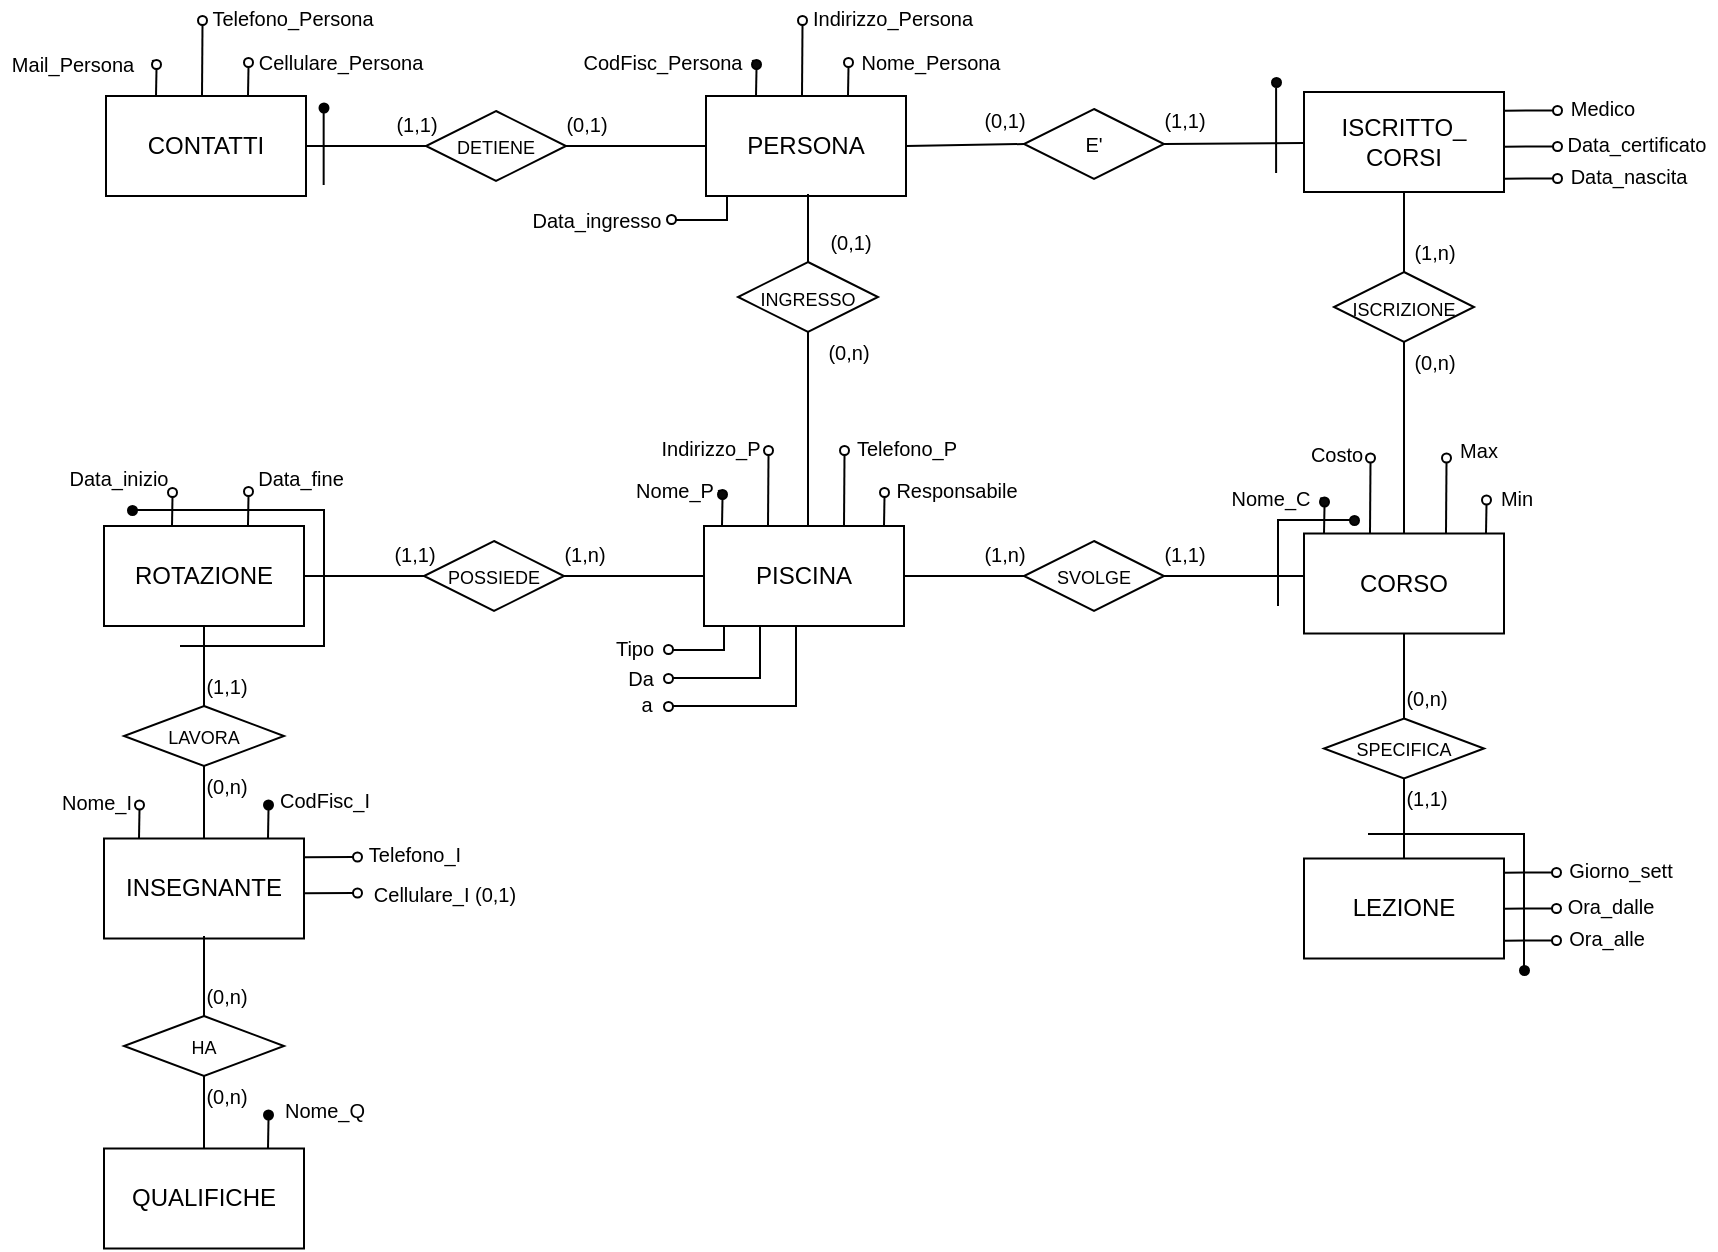 <mxfile version="12.4.9" type="device"><diagram id="zWlOm9MlI9kUFFGALw18" name="Page-1"><mxGraphModel dx="979" dy="390" grid="1" gridSize="2" guides="1" tooltips="1" connect="1" arrows="1" fold="1" page="1" pageScale="1" pageWidth="1169" pageHeight="827" math="0" shadow="0"><root><mxCell id="0"/><mxCell id="1" parent="0"/><mxCell id="mjh45-_hQNEJXWcxoejk-1" value="PISCINA" style="whiteSpace=wrap;html=1;align=center;" parent="1" vertex="1"><mxGeometry x="534" y="370" width="100" height="50" as="geometry"/></mxCell><mxCell id="mjh45-_hQNEJXWcxoejk-26" value="ROTAZIONE" style="whiteSpace=wrap;html=1;align=center;fillColor=#FFFFFF;" parent="1" vertex="1"><mxGeometry x="234" y="370" width="100" height="50" as="geometry"/></mxCell><mxCell id="mjh45-_hQNEJXWcxoejk-27" value="&lt;font style=&quot;font-size: 9px&quot;&gt;LAVORA&lt;/font&gt;" style="shape=rhombus;perimeter=rhombusPerimeter;whiteSpace=wrap;html=1;align=center;fillColor=#FFFFFF;" parent="1" vertex="1"><mxGeometry x="244" y="460" width="80" height="30" as="geometry"/></mxCell><mxCell id="mjh45-_hQNEJXWcxoejk-28" value="" style="endArrow=none;html=1;rounded=0;strokeWidth=1;exitX=0.5;exitY=1;exitDx=0;exitDy=0;entryX=0.5;entryY=0;entryDx=0;entryDy=0;" parent="1" source="mjh45-_hQNEJXWcxoejk-26" target="mjh45-_hQNEJXWcxoejk-27" edge="1"><mxGeometry relative="1" as="geometry"><mxPoint x="234" y="520" as="sourcePoint"/><mxPoint x="274" y="520" as="targetPoint"/></mxGeometry></mxCell><mxCell id="mjh45-_hQNEJXWcxoejk-29" value="INSEGNANTE" style="whiteSpace=wrap;html=1;align=center;fillColor=#FFFFFF;" parent="1" vertex="1"><mxGeometry x="234" y="526.25" width="100" height="50" as="geometry"/></mxCell><mxCell id="mjh45-_hQNEJXWcxoejk-30" value="" style="endArrow=none;html=1;rounded=0;strokeWidth=1;entryX=0.5;entryY=1;entryDx=0;entryDy=0;" parent="1" source="mjh45-_hQNEJXWcxoejk-29" target="mjh45-_hQNEJXWcxoejk-27" edge="1"><mxGeometry relative="1" as="geometry"><mxPoint x="234" y="590" as="sourcePoint"/><mxPoint x="394" y="590" as="targetPoint"/></mxGeometry></mxCell><mxCell id="mjh45-_hQNEJXWcxoejk-31" value="(1,1)" style="text;html=1;align=center;verticalAlign=middle;resizable=0;points=[];autosize=1;fontSize=10;" parent="1" vertex="1"><mxGeometry x="279" y="441" width="32" height="18" as="geometry"/></mxCell><mxCell id="mjh45-_hQNEJXWcxoejk-32" value="(0,n)" style="text;html=1;align=center;verticalAlign=middle;resizable=0;points=[];autosize=1;fontSize=10;" parent="1" vertex="1"><mxGeometry x="279" y="491" width="32" height="18" as="geometry"/></mxCell><mxCell id="mjh45-_hQNEJXWcxoejk-33" value="&lt;font style=&quot;font-size: 9px&quot;&gt;POSSIEDE&lt;/font&gt;" style="shape=rhombus;perimeter=rhombusPerimeter;whiteSpace=wrap;html=1;align=center;fillColor=#FFFFFF;" parent="1" vertex="1"><mxGeometry x="394" y="377.5" width="70" height="35" as="geometry"/></mxCell><mxCell id="mjh45-_hQNEJXWcxoejk-37" value="" style="endArrow=none;html=1;rounded=0;strokeWidth=1;entryX=0;entryY=0.5;entryDx=0;entryDy=0;exitX=1;exitY=0.5;exitDx=0;exitDy=0;" parent="1" source="mjh45-_hQNEJXWcxoejk-26" target="mjh45-_hQNEJXWcxoejk-33" edge="1"><mxGeometry relative="1" as="geometry"><mxPoint x="234" y="590" as="sourcePoint"/><mxPoint x="394" y="590" as="targetPoint"/></mxGeometry></mxCell><mxCell id="mjh45-_hQNEJXWcxoejk-38" value="" style="endArrow=none;html=1;rounded=0;strokeWidth=1;entryX=1;entryY=0.5;entryDx=0;entryDy=0;exitX=0;exitY=0.5;exitDx=0;exitDy=0;" parent="1" source="mjh45-_hQNEJXWcxoejk-1" target="mjh45-_hQNEJXWcxoejk-33" edge="1"><mxGeometry relative="1" as="geometry"><mxPoint x="234" y="590" as="sourcePoint"/><mxPoint x="394" y="590" as="targetPoint"/></mxGeometry></mxCell><mxCell id="mjh45-_hQNEJXWcxoejk-39" value="(1,1)" style="text;html=1;align=center;verticalAlign=middle;resizable=0;points=[];autosize=1;fontSize=10;" parent="1" vertex="1"><mxGeometry x="373" y="374.75" width="32" height="18" as="geometry"/></mxCell><mxCell id="mjh45-_hQNEJXWcxoejk-40" value="(1,n)" style="text;html=1;align=center;verticalAlign=middle;resizable=0;points=[];autosize=1;fontSize=10;" parent="1" vertex="1"><mxGeometry x="458" y="374.75" width="32" height="18" as="geometry"/></mxCell><mxCell id="mjh45-_hQNEJXWcxoejk-41" value="CORSO" style="whiteSpace=wrap;html=1;align=center;fillColor=#FFFFFF;" parent="1" vertex="1"><mxGeometry x="834" y="373.75" width="100" height="50" as="geometry"/></mxCell><mxCell id="mjh45-_hQNEJXWcxoejk-42" value="(0,n)" style="text;html=1;align=center;verticalAlign=middle;resizable=0;points=[];autosize=1;fontSize=10;" parent="1" vertex="1"><mxGeometry x="879" y="447.25" width="32" height="18" as="geometry"/></mxCell><mxCell id="mjh45-_hQNEJXWcxoejk-43" value="&lt;font style=&quot;font-size: 9px&quot;&gt;SPECIFICA&lt;/font&gt;" style="shape=rhombus;perimeter=rhombusPerimeter;whiteSpace=wrap;html=1;align=center;fillColor=#FFFFFF;" parent="1" vertex="1"><mxGeometry x="844" y="466.25" width="80" height="30" as="geometry"/></mxCell><mxCell id="mjh45-_hQNEJXWcxoejk-44" value="(1,1)" style="text;html=1;align=center;verticalAlign=middle;resizable=0;points=[];autosize=1;fontSize=10;" parent="1" vertex="1"><mxGeometry x="879" y="497.25" width="32" height="18" as="geometry"/></mxCell><mxCell id="mjh45-_hQNEJXWcxoejk-45" value="" style="endArrow=none;html=1;rounded=0;strokeWidth=1;entryX=0.5;entryY=1;entryDx=0;entryDy=0;" parent="1" source="mjh45-_hQNEJXWcxoejk-46" target="mjh45-_hQNEJXWcxoejk-43" edge="1"><mxGeometry relative="1" as="geometry"><mxPoint x="834" y="596.25" as="sourcePoint"/><mxPoint x="994" y="596.25" as="targetPoint"/></mxGeometry></mxCell><mxCell id="mjh45-_hQNEJXWcxoejk-46" value="LEZIONE" style="whiteSpace=wrap;html=1;align=center;fillColor=#FFFFFF;" parent="1" vertex="1"><mxGeometry x="834" y="536.25" width="100" height="50" as="geometry"/></mxCell><mxCell id="mjh45-_hQNEJXWcxoejk-47" value="" style="endArrow=none;html=1;rounded=0;strokeWidth=1;entryX=0.5;entryY=1;entryDx=0;entryDy=0;exitX=0.5;exitY=0;exitDx=0;exitDy=0;" parent="1" source="mjh45-_hQNEJXWcxoejk-43" target="mjh45-_hQNEJXWcxoejk-41" edge="1"><mxGeometry relative="1" as="geometry"><mxPoint x="144" y="596.25" as="sourcePoint"/><mxPoint x="304" y="596.25" as="targetPoint"/></mxGeometry></mxCell><mxCell id="mjh45-_hQNEJXWcxoejk-48" value="" style="endArrow=none;html=1;rounded=0;strokeWidth=1;entryX=0;entryY=0.5;entryDx=0;entryDy=0;exitX=1;exitY=0.5;exitDx=0;exitDy=0;" parent="1" target="mjh45-_hQNEJXWcxoejk-50" edge="1"><mxGeometry relative="1" as="geometry"><mxPoint x="634" y="395" as="sourcePoint"/><mxPoint x="694" y="590" as="targetPoint"/></mxGeometry></mxCell><mxCell id="mjh45-_hQNEJXWcxoejk-49" value="(1,n)" style="text;html=1;align=center;verticalAlign=middle;resizable=0;points=[];autosize=1;fontSize=10;" parent="1" vertex="1"><mxGeometry x="668" y="374.75" width="32" height="18" as="geometry"/></mxCell><mxCell id="mjh45-_hQNEJXWcxoejk-50" value="&lt;font style=&quot;font-size: 9px&quot;&gt;SVOLGE&lt;/font&gt;" style="shape=rhombus;perimeter=rhombusPerimeter;whiteSpace=wrap;html=1;align=center;fillColor=#FFFFFF;" parent="1" vertex="1"><mxGeometry x="694" y="377.5" width="70" height="35" as="geometry"/></mxCell><mxCell id="mjh45-_hQNEJXWcxoejk-51" value="" style="endArrow=none;html=1;rounded=0;strokeWidth=1;entryX=1;entryY=0.5;entryDx=0;entryDy=0;exitX=0;exitY=0.5;exitDx=0;exitDy=0;" parent="1" target="mjh45-_hQNEJXWcxoejk-50" edge="1"><mxGeometry relative="1" as="geometry"><mxPoint x="834" y="395" as="sourcePoint"/><mxPoint x="694" y="590" as="targetPoint"/></mxGeometry></mxCell><mxCell id="mjh45-_hQNEJXWcxoejk-52" value="(1,1)" style="text;html=1;align=center;verticalAlign=middle;resizable=0;points=[];autosize=1;fontSize=10;" parent="1" vertex="1"><mxGeometry x="758" y="374.75" width="32" height="18" as="geometry"/></mxCell><mxCell id="mjh45-_hQNEJXWcxoejk-57" value="ISCRITTO_&lt;br&gt;CORSI" style="whiteSpace=wrap;html=1;align=center;fillColor=#FFFFFF;" parent="1" vertex="1"><mxGeometry x="834" y="153" width="100" height="50" as="geometry"/></mxCell><mxCell id="mjh45-_hQNEJXWcxoejk-58" value="PERSONA" style="whiteSpace=wrap;html=1;align=center;fillColor=#FFFFFF;" parent="1" vertex="1"><mxGeometry x="535" y="155" width="100" height="50" as="geometry"/></mxCell><mxCell id="mjh45-_hQNEJXWcxoejk-59" value="&lt;font style=&quot;font-size: 9px&quot;&gt;INGRESSO&lt;/font&gt;" style="shape=rhombus;perimeter=rhombusPerimeter;whiteSpace=wrap;html=1;align=center;fillColor=#FFFFFF;" parent="1" vertex="1"><mxGeometry x="551" y="238" width="70" height="35" as="geometry"/></mxCell><mxCell id="mjh45-_hQNEJXWcxoejk-60" value="&lt;font style=&quot;font-size: 9px&quot;&gt;ISCRIZIONE&lt;/font&gt;" style="shape=rhombus;perimeter=rhombusPerimeter;whiteSpace=wrap;html=1;align=center;fillColor=#FFFFFF;" parent="1" vertex="1"><mxGeometry x="849" y="243" width="70" height="35" as="geometry"/></mxCell><mxCell id="mjh45-_hQNEJXWcxoejk-61" value="" style="endArrow=none;html=1;rounded=0;strokeWidth=1;entryX=0.5;entryY=1;entryDx=0;entryDy=0;" parent="1" target="mjh45-_hQNEJXWcxoejk-59" edge="1"><mxGeometry relative="1" as="geometry"><mxPoint x="586" y="370" as="sourcePoint"/><mxPoint x="390" y="610" as="targetPoint"/><Array as="points"/></mxGeometry></mxCell><mxCell id="mjh45-_hQNEJXWcxoejk-62" value="" style="endArrow=none;html=1;rounded=0;strokeWidth=1;entryX=0.5;entryY=1;entryDx=0;entryDy=0;exitX=0.5;exitY=0;exitDx=0;exitDy=0;" parent="1" source="mjh45-_hQNEJXWcxoejk-41" target="mjh45-_hQNEJXWcxoejk-60" edge="1"><mxGeometry relative="1" as="geometry"><mxPoint x="230" y="610" as="sourcePoint"/><mxPoint x="390" y="610" as="targetPoint"/><Array as="points"><mxPoint x="884" y="310"/></Array></mxGeometry></mxCell><mxCell id="mjh45-_hQNEJXWcxoejk-63" value="" style="endArrow=none;html=1;rounded=0;strokeWidth=1;exitX=0.5;exitY=0;exitDx=0;exitDy=0;" parent="1" source="mjh45-_hQNEJXWcxoejk-59" edge="1"><mxGeometry relative="1" as="geometry"><mxPoint x="172" y="608" as="sourcePoint"/><mxPoint x="586" y="204" as="targetPoint"/></mxGeometry></mxCell><mxCell id="mjh45-_hQNEJXWcxoejk-64" value="" style="endArrow=none;html=1;rounded=0;strokeWidth=1;entryX=0.5;entryY=0;entryDx=0;entryDy=0;exitX=0.5;exitY=1;exitDx=0;exitDy=0;" parent="1" source="mjh45-_hQNEJXWcxoejk-57" target="mjh45-_hQNEJXWcxoejk-60" edge="1"><mxGeometry relative="1" as="geometry"><mxPoint x="300" y="613" as="sourcePoint"/><mxPoint x="460" y="613" as="targetPoint"/></mxGeometry></mxCell><mxCell id="mjh45-_hQNEJXWcxoejk-68" value="(0,n)" style="text;html=1;align=center;verticalAlign=middle;resizable=0;points=[];autosize=1;fontSize=10;" parent="1" vertex="1"><mxGeometry x="590" y="274" width="32" height="18" as="geometry"/></mxCell><mxCell id="mjh45-_hQNEJXWcxoejk-69" value="(0,n)" style="text;html=1;align=center;verticalAlign=middle;resizable=0;points=[];autosize=1;fontSize=10;" parent="1" vertex="1"><mxGeometry x="883" y="279" width="32" height="18" as="geometry"/></mxCell><mxCell id="mjh45-_hQNEJXWcxoejk-70" value="(0,1)" style="text;html=1;align=center;verticalAlign=middle;resizable=0;points=[];autosize=1;fontSize=10;" parent="1" vertex="1"><mxGeometry x="591" y="219" width="32" height="18" as="geometry"/></mxCell><mxCell id="mjh45-_hQNEJXWcxoejk-71" value="(1,n)" style="text;html=1;align=center;verticalAlign=middle;resizable=0;points=[];autosize=1;fontSize=10;" parent="1" vertex="1"><mxGeometry x="883" y="224" width="32" height="18" as="geometry"/></mxCell><mxCell id="mjh45-_hQNEJXWcxoejk-72" value="" style="endArrow=none;html=1;strokeWidth=1;exitX=0.06;exitY=0;exitDx=0;exitDy=0;exitPerimeter=0;" parent="1" source="mjh45-_hQNEJXWcxoejk-73" edge="1"><mxGeometry width="50" height="50" relative="1" as="geometry"><mxPoint x="543.55" y="370" as="sourcePoint"/><mxPoint x="543.55" y="356" as="targetPoint"/></mxGeometry></mxCell><mxCell id="mjh45-_hQNEJXWcxoejk-73" value="" style="ellipse;whiteSpace=wrap;html=1;aspect=fixed;fillColor=#0A0A0A;" parent="1" vertex="1"><mxGeometry x="541" y="352" width="4.5" height="4.5" as="geometry"/></mxCell><mxCell id="mjh45-_hQNEJXWcxoejk-78" value="" style="endArrow=none;html=1;strokeWidth=1;" parent="1" target="mjh45-_hQNEJXWcxoejk-73" edge="1"><mxGeometry width="50" height="50" relative="1" as="geometry"><mxPoint x="543" y="370" as="sourcePoint"/><mxPoint x="543.55" y="356" as="targetPoint"/></mxGeometry></mxCell><mxCell id="mjh45-_hQNEJXWcxoejk-83" value="" style="endArrow=none;html=1;strokeWidth=1;entryX=0.5;entryY=1;entryDx=0;entryDy=0;" parent="1" target="mjh45-_hQNEJXWcxoejk-84" edge="1"><mxGeometry width="50" height="50" relative="1" as="geometry"><mxPoint x="566" y="370" as="sourcePoint"/><mxPoint x="576" y="338" as="targetPoint"/></mxGeometry></mxCell><mxCell id="mjh45-_hQNEJXWcxoejk-84" value="" style="ellipse;whiteSpace=wrap;html=1;aspect=fixed;fillColor=#FFFFFF;" parent="1" vertex="1"><mxGeometry x="564" y="330" width="4.5" height="4.5" as="geometry"/></mxCell><mxCell id="mjh45-_hQNEJXWcxoejk-85" value="&lt;font style=&quot;font-size: 10px;&quot;&gt;Nome_P&lt;/font&gt;" style="text;html=1;align=center;verticalAlign=middle;resizable=0;points=[];autosize=1;fontSize=10;" parent="1" vertex="1"><mxGeometry x="494" y="343" width="50" height="18" as="geometry"/></mxCell><mxCell id="mjh45-_hQNEJXWcxoejk-86" value="&lt;font style=&quot;font-size: 10px;&quot;&gt;Indirizzo_P&lt;/font&gt;" style="text;html=1;align=center;verticalAlign=middle;resizable=0;points=[];autosize=1;fontSize=10;" parent="1" vertex="1"><mxGeometry x="507" y="322.25" width="60" height="18" as="geometry"/></mxCell><mxCell id="mjh45-_hQNEJXWcxoejk-89" value="" style="ellipse;whiteSpace=wrap;html=1;aspect=fixed;fillColor=#FFFFFF;" parent="1" vertex="1"><mxGeometry x="602" y="330" width="4.5" height="4.5" as="geometry"/></mxCell><mxCell id="mjh45-_hQNEJXWcxoejk-90" value="" style="endArrow=none;html=1;strokeWidth=1;" parent="1" target="mjh45-_hQNEJXWcxoejk-89" edge="1"><mxGeometry width="50" height="50" relative="1" as="geometry"><mxPoint x="604" y="370" as="sourcePoint"/><mxPoint x="604.55" y="334" as="targetPoint"/></mxGeometry></mxCell><mxCell id="mjh45-_hQNEJXWcxoejk-91" value="" style="ellipse;whiteSpace=wrap;html=1;aspect=fixed;fillColor=#FFFFFF;" parent="1" vertex="1"><mxGeometry x="622" y="351" width="4.5" height="4.5" as="geometry"/></mxCell><mxCell id="mjh45-_hQNEJXWcxoejk-92" value="" style="endArrow=none;html=1;strokeWidth=1;" parent="1" target="mjh45-_hQNEJXWcxoejk-91" edge="1"><mxGeometry width="50" height="50" relative="1" as="geometry"><mxPoint x="624" y="370" as="sourcePoint"/><mxPoint x="624.55" y="355" as="targetPoint"/></mxGeometry></mxCell><mxCell id="mjh45-_hQNEJXWcxoejk-94" value="&lt;font style=&quot;font-size: 10px;&quot;&gt;Telefono_P&lt;/font&gt;" style="text;html=1;align=center;verticalAlign=middle;resizable=0;points=[];autosize=1;fontSize=10;" parent="1" vertex="1"><mxGeometry x="604" y="322.25" width="62" height="18" as="geometry"/></mxCell><mxCell id="mjh45-_hQNEJXWcxoejk-95" value="&lt;font style=&quot;font-size: 10px;&quot;&gt;Responsabile&lt;/font&gt;" style="text;html=1;align=center;verticalAlign=middle;resizable=0;points=[];autosize=1;fontSize=10;" parent="1" vertex="1"><mxGeometry x="624" y="343" width="72" height="18" as="geometry"/></mxCell><mxCell id="ldXoL7fJtXFzRY7dU9ZK-1" value="" style="endArrow=none;html=1;strokeWidth=1;exitX=0.06;exitY=0;exitDx=0;exitDy=0;exitPerimeter=0;" parent="1" source="ldXoL7fJtXFzRY7dU9ZK-2" edge="1"><mxGeometry width="50" height="50" relative="1" as="geometry"><mxPoint x="844.55" y="373.75" as="sourcePoint"/><mxPoint x="844.55" y="359.75" as="targetPoint"/></mxGeometry></mxCell><mxCell id="ldXoL7fJtXFzRY7dU9ZK-2" value="" style="ellipse;whiteSpace=wrap;html=1;aspect=fixed;fillColor=#0A0A0A;" parent="1" vertex="1"><mxGeometry x="842" y="355.75" width="4.5" height="4.5" as="geometry"/></mxCell><mxCell id="ldXoL7fJtXFzRY7dU9ZK-3" value="" style="endArrow=none;html=1;strokeWidth=1;" parent="1" target="ldXoL7fJtXFzRY7dU9ZK-2" edge="1"><mxGeometry width="50" height="50" relative="1" as="geometry"><mxPoint x="844" y="373.75" as="sourcePoint"/><mxPoint x="844.55" y="359.75" as="targetPoint"/></mxGeometry></mxCell><mxCell id="ldXoL7fJtXFzRY7dU9ZK-4" value="" style="endArrow=none;html=1;strokeWidth=1;entryX=0.5;entryY=1;entryDx=0;entryDy=0;" parent="1" target="ldXoL7fJtXFzRY7dU9ZK-5" edge="1"><mxGeometry width="50" height="50" relative="1" as="geometry"><mxPoint x="867" y="373.75" as="sourcePoint"/><mxPoint x="867.55" y="337.75" as="targetPoint"/></mxGeometry></mxCell><mxCell id="ldXoL7fJtXFzRY7dU9ZK-5" value="" style="ellipse;whiteSpace=wrap;html=1;aspect=fixed;fillColor=#FFFFFF;" parent="1" vertex="1"><mxGeometry x="865" y="333.75" width="4.5" height="4.5" as="geometry"/></mxCell><mxCell id="ldXoL7fJtXFzRY7dU9ZK-6" value="&lt;font style=&quot;font-size: 10px;&quot;&gt;Nome_C&lt;/font&gt;" style="text;html=1;align=center;verticalAlign=middle;resizable=0;points=[];autosize=1;fontSize=10;" parent="1" vertex="1"><mxGeometry x="792" y="346.75" width="50" height="18" as="geometry"/></mxCell><mxCell id="ldXoL7fJtXFzRY7dU9ZK-7" value="&lt;font style=&quot;font-size: 10px;&quot;&gt;Costo&lt;br style=&quot;font-size: 10px;&quot;&gt;&lt;/font&gt;" style="text;html=1;align=center;verticalAlign=middle;resizable=0;points=[];autosize=1;fontSize=10;" parent="1" vertex="1"><mxGeometry x="831" y="324.75" width="38" height="18" as="geometry"/></mxCell><mxCell id="ldXoL7fJtXFzRY7dU9ZK-8" value="" style="ellipse;whiteSpace=wrap;html=1;aspect=fixed;fillColor=#FFFFFF;" parent="1" vertex="1"><mxGeometry x="903" y="333.75" width="4.5" height="4.5" as="geometry"/></mxCell><mxCell id="ldXoL7fJtXFzRY7dU9ZK-9" value="" style="endArrow=none;html=1;strokeWidth=1;" parent="1" target="ldXoL7fJtXFzRY7dU9ZK-8" edge="1"><mxGeometry width="50" height="50" relative="1" as="geometry"><mxPoint x="905" y="373.75" as="sourcePoint"/><mxPoint x="905.55" y="337.75" as="targetPoint"/></mxGeometry></mxCell><mxCell id="ldXoL7fJtXFzRY7dU9ZK-10" value="" style="ellipse;whiteSpace=wrap;html=1;aspect=fixed;fillColor=#FFFFFF;" parent="1" vertex="1"><mxGeometry x="923" y="354.75" width="4.5" height="4.5" as="geometry"/></mxCell><mxCell id="ldXoL7fJtXFzRY7dU9ZK-11" value="" style="endArrow=none;html=1;strokeWidth=1;" parent="1" target="ldXoL7fJtXFzRY7dU9ZK-10" edge="1"><mxGeometry width="50" height="50" relative="1" as="geometry"><mxPoint x="925" y="373.75" as="sourcePoint"/><mxPoint x="925.55" y="358.75" as="targetPoint"/></mxGeometry></mxCell><mxCell id="ldXoL7fJtXFzRY7dU9ZK-12" value="&lt;font style=&quot;font-size: 10px;&quot;&gt;Max&lt;/font&gt;" style="text;html=1;align=center;verticalAlign=middle;resizable=0;points=[];autosize=1;fontSize=10;" parent="1" vertex="1"><mxGeometry x="905.5" y="323.25" width="30" height="18" as="geometry"/></mxCell><mxCell id="ldXoL7fJtXFzRY7dU9ZK-13" value="&lt;font style=&quot;font-size: 10px;&quot;&gt;Min&lt;/font&gt;" style="text;html=1;align=center;verticalAlign=middle;resizable=0;points=[];autosize=1;fontSize=10;" parent="1" vertex="1"><mxGeometry x="925.5" y="346.75" width="28" height="18" as="geometry"/></mxCell><mxCell id="ldXoL7fJtXFzRY7dU9ZK-14" value="" style="endArrow=none;html=1;rounded=0;" parent="1" edge="1"><mxGeometry width="50" height="50" relative="1" as="geometry"><mxPoint x="857" y="367" as="sourcePoint"/><mxPoint x="821" y="410" as="targetPoint"/><Array as="points"><mxPoint x="821" y="367"/></Array></mxGeometry></mxCell><mxCell id="ldXoL7fJtXFzRY7dU9ZK-15" value="" style="ellipse;whiteSpace=wrap;html=1;aspect=fixed;fillColor=#0A0A0A;" parent="1" vertex="1"><mxGeometry x="857" y="365" width="4.5" height="4.5" as="geometry"/></mxCell><mxCell id="ldXoL7fJtXFzRY7dU9ZK-16" value="" style="ellipse;whiteSpace=wrap;html=1;aspect=fixed;fillColor=#FFFFFF;" parent="1" vertex="1"><mxGeometry x="958" y="541" width="4.5" height="4.5" as="geometry"/></mxCell><mxCell id="ldXoL7fJtXFzRY7dU9ZK-17" value="" style="endArrow=none;html=1;strokeWidth=1;exitX=0.995;exitY=0.142;exitDx=0;exitDy=0;exitPerimeter=0;entryX=0;entryY=0.5;entryDx=0;entryDy=0;" parent="1" source="mjh45-_hQNEJXWcxoejk-46" target="ldXoL7fJtXFzRY7dU9ZK-16" edge="1"><mxGeometry width="50" height="50" relative="1" as="geometry"><mxPoint x="964" y="573" as="sourcePoint"/><mxPoint x="958" y="543" as="targetPoint"/></mxGeometry></mxCell><mxCell id="ldXoL7fJtXFzRY7dU9ZK-20" value="Giorno_sett" style="text;html=1;align=center;verticalAlign=middle;resizable=0;points=[];autosize=1;fontSize=10;" parent="1" vertex="1"><mxGeometry x="960" y="533.25" width="64" height="18" as="geometry"/></mxCell><mxCell id="ldXoL7fJtXFzRY7dU9ZK-21" value="" style="ellipse;whiteSpace=wrap;html=1;aspect=fixed;fillColor=#FFFFFF;" parent="1" vertex="1"><mxGeometry x="958" y="559" width="4.5" height="4.5" as="geometry"/></mxCell><mxCell id="ldXoL7fJtXFzRY7dU9ZK-22" value="" style="endArrow=none;html=1;strokeWidth=1;exitX=0.995;exitY=0.142;exitDx=0;exitDy=0;exitPerimeter=0;entryX=0;entryY=0.5;entryDx=0;entryDy=0;" parent="1" target="ldXoL7fJtXFzRY7dU9ZK-21" edge="1"><mxGeometry width="50" height="50" relative="1" as="geometry"><mxPoint x="933.5" y="561.35" as="sourcePoint"/><mxPoint x="958" y="561" as="targetPoint"/></mxGeometry></mxCell><mxCell id="ldXoL7fJtXFzRY7dU9ZK-23" value="Ora_dalle" style="text;html=1;align=center;verticalAlign=middle;resizable=0;points=[];autosize=1;fontSize=10;" parent="1" vertex="1"><mxGeometry x="960" y="551.25" width="54" height="18" as="geometry"/></mxCell><mxCell id="ldXoL7fJtXFzRY7dU9ZK-24" value="" style="ellipse;whiteSpace=wrap;html=1;aspect=fixed;fillColor=#FFFFFF;" parent="1" vertex="1"><mxGeometry x="958" y="575" width="4.5" height="4.5" as="geometry"/></mxCell><mxCell id="ldXoL7fJtXFzRY7dU9ZK-25" value="" style="endArrow=none;html=1;strokeWidth=1;exitX=0.995;exitY=0.142;exitDx=0;exitDy=0;exitPerimeter=0;entryX=0;entryY=0.5;entryDx=0;entryDy=0;" parent="1" target="ldXoL7fJtXFzRY7dU9ZK-24" edge="1"><mxGeometry width="50" height="50" relative="1" as="geometry"><mxPoint x="933.5" y="577.35" as="sourcePoint"/><mxPoint x="958" y="577" as="targetPoint"/></mxGeometry></mxCell><mxCell id="ldXoL7fJtXFzRY7dU9ZK-26" value="Ora_alle" style="text;html=1;align=center;verticalAlign=middle;resizable=0;points=[];autosize=1;fontSize=10;" parent="1" vertex="1"><mxGeometry x="960" y="567.25" width="50" height="18" as="geometry"/></mxCell><mxCell id="ldXoL7fJtXFzRY7dU9ZK-27" value="" style="endArrow=none;html=1;fontSize=9;rounded=0;" parent="1" edge="1"><mxGeometry width="50" height="50" relative="1" as="geometry"><mxPoint x="866" y="524" as="sourcePoint"/><mxPoint x="944" y="590" as="targetPoint"/><Array as="points"><mxPoint x="944" y="524"/></Array></mxGeometry></mxCell><mxCell id="ldXoL7fJtXFzRY7dU9ZK-29" value="" style="ellipse;whiteSpace=wrap;html=1;aspect=fixed;fillColor=#000000;" parent="1" vertex="1"><mxGeometry x="942" y="590" width="4.5" height="4.5" as="geometry"/></mxCell><mxCell id="ldXoL7fJtXFzRY7dU9ZK-30" value="" style="ellipse;whiteSpace=wrap;html=1;aspect=fixed;fillColor=#FFFFFF;" parent="1" vertex="1"><mxGeometry x="304" y="350.5" width="4.5" height="4.5" as="geometry"/></mxCell><mxCell id="ldXoL7fJtXFzRY7dU9ZK-31" value="" style="endArrow=none;html=1;strokeWidth=1;" parent="1" target="ldXoL7fJtXFzRY7dU9ZK-30" edge="1"><mxGeometry width="50" height="50" relative="1" as="geometry"><mxPoint x="306" y="369.5" as="sourcePoint"/><mxPoint x="306.55" y="354.5" as="targetPoint"/></mxGeometry></mxCell><mxCell id="ldXoL7fJtXFzRY7dU9ZK-32" value="&lt;font style=&quot;font-size: 10px;&quot;&gt;Data_fine&lt;/font&gt;" style="text;html=1;align=center;verticalAlign=middle;resizable=0;points=[];autosize=1;fontSize=10;" parent="1" vertex="1"><mxGeometry x="304.5" y="337" width="54" height="18" as="geometry"/></mxCell><mxCell id="ldXoL7fJtXFzRY7dU9ZK-33" value="" style="ellipse;whiteSpace=wrap;html=1;aspect=fixed;fillColor=#FFFFFF;" parent="1" vertex="1"><mxGeometry x="266" y="351" width="4.5" height="4.5" as="geometry"/></mxCell><mxCell id="ldXoL7fJtXFzRY7dU9ZK-34" value="" style="endArrow=none;html=1;strokeWidth=1;" parent="1" target="ldXoL7fJtXFzRY7dU9ZK-33" edge="1"><mxGeometry width="50" height="50" relative="1" as="geometry"><mxPoint x="268" y="370" as="sourcePoint"/><mxPoint x="268.55" y="355" as="targetPoint"/></mxGeometry></mxCell><mxCell id="ldXoL7fJtXFzRY7dU9ZK-35" value="&lt;font style=&quot;font-size: 10px;&quot;&gt;Data_inizio&lt;/font&gt;" style="text;html=1;align=center;verticalAlign=middle;resizable=0;points=[];autosize=1;fontSize=10;" parent="1" vertex="1"><mxGeometry x="210.5" y="336.75" width="60" height="18" as="geometry"/></mxCell><mxCell id="ldXoL7fJtXFzRY7dU9ZK-38" value="" style="endArrow=none;html=1;fontSize=9;rounded=0;" parent="1" edge="1"><mxGeometry width="50" height="50" relative="1" as="geometry"><mxPoint x="250" y="362" as="sourcePoint"/><mxPoint x="272" y="430" as="targetPoint"/><Array as="points"><mxPoint x="344" y="362"/><mxPoint x="344" y="430"/></Array></mxGeometry></mxCell><mxCell id="ldXoL7fJtXFzRY7dU9ZK-39" value="" style="ellipse;whiteSpace=wrap;html=1;aspect=fixed;fillColor=#000000;" parent="1" vertex="1"><mxGeometry x="246" y="360" width="4.5" height="4.5" as="geometry"/></mxCell><mxCell id="ldXoL7fJtXFzRY7dU9ZK-40" value="" style="endArrow=none;html=1;strokeWidth=1;" parent="1" target="ldXoL7fJtXFzRY7dU9ZK-42" edge="1"><mxGeometry width="50" height="50" relative="1" as="geometry"><mxPoint x="316" y="526.25" as="sourcePoint"/><mxPoint x="316.55" y="511.25" as="targetPoint"/></mxGeometry></mxCell><mxCell id="ldXoL7fJtXFzRY7dU9ZK-41" value="" style="endArrow=none;html=1;strokeWidth=1;" parent="1" target="ldXoL7fJtXFzRY7dU9ZK-44" edge="1"><mxGeometry width="50" height="50" relative="1" as="geometry"><mxPoint x="251.5" y="526.25" as="sourcePoint"/><mxPoint x="252.05" y="511.25" as="targetPoint"/></mxGeometry></mxCell><mxCell id="ldXoL7fJtXFzRY7dU9ZK-42" value="" style="ellipse;whiteSpace=wrap;html=1;aspect=fixed;fillColor=#000000;" parent="1" vertex="1"><mxGeometry x="314" y="507.25" width="4.5" height="4.5" as="geometry"/></mxCell><mxCell id="ldXoL7fJtXFzRY7dU9ZK-43" value="&lt;font style=&quot;font-size: 10px;&quot;&gt;CodFisc_I&lt;/font&gt;" style="text;html=1;align=center;verticalAlign=middle;resizable=0;points=[];autosize=1;fontSize=10;" parent="1" vertex="1"><mxGeometry x="316" y="498.25" width="56" height="18" as="geometry"/></mxCell><mxCell id="ldXoL7fJtXFzRY7dU9ZK-44" value="" style="ellipse;whiteSpace=wrap;html=1;aspect=fixed;fillColor=#FFFFFF;" parent="1" vertex="1"><mxGeometry x="249.5" y="507.25" width="4.5" height="4.5" as="geometry"/></mxCell><mxCell id="ldXoL7fJtXFzRY7dU9ZK-45" value="&lt;font style=&quot;font-size: 10px;&quot;&gt;Nome_I&lt;/font&gt;" style="text;html=1;align=center;verticalAlign=middle;resizable=0;points=[];autosize=1;fontSize=10;" parent="1" vertex="1"><mxGeometry x="206.5" y="499.25" width="46" height="18" as="geometry"/></mxCell><mxCell id="ldXoL7fJtXFzRY7dU9ZK-47" value="" style="ellipse;whiteSpace=wrap;html=1;aspect=fixed;fillColor=#FFFFFF;" parent="1" vertex="1"><mxGeometry x="358.5" y="533.25" width="4.5" height="4.5" as="geometry"/></mxCell><mxCell id="ldXoL7fJtXFzRY7dU9ZK-48" value="" style="endArrow=none;html=1;strokeWidth=1;exitX=0.995;exitY=0.142;exitDx=0;exitDy=0;exitPerimeter=0;entryX=0;entryY=0.5;entryDx=0;entryDy=0;" parent="1" target="ldXoL7fJtXFzRY7dU9ZK-47" edge="1"><mxGeometry width="50" height="50" relative="1" as="geometry"><mxPoint x="334" y="535.6" as="sourcePoint"/><mxPoint x="358.5" y="535.25" as="targetPoint"/></mxGeometry></mxCell><mxCell id="ldXoL7fJtXFzRY7dU9ZK-49" value="Telefono_I" style="text;html=1;align=center;verticalAlign=middle;resizable=0;points=[];autosize=1;fontSize=10;" parent="1" vertex="1"><mxGeometry x="360" y="525.25" width="58" height="18" as="geometry"/></mxCell><mxCell id="ldXoL7fJtXFzRY7dU9ZK-50" value="" style="ellipse;whiteSpace=wrap;html=1;aspect=fixed;fillColor=#FFFFFF;" parent="1" vertex="1"><mxGeometry x="358.5" y="551.25" width="4.5" height="4.5" as="geometry"/></mxCell><mxCell id="ldXoL7fJtXFzRY7dU9ZK-51" value="" style="endArrow=none;html=1;strokeWidth=1;exitX=0.995;exitY=0.142;exitDx=0;exitDy=0;exitPerimeter=0;entryX=0;entryY=0.5;entryDx=0;entryDy=0;" parent="1" target="ldXoL7fJtXFzRY7dU9ZK-50" edge="1"><mxGeometry width="50" height="50" relative="1" as="geometry"><mxPoint x="334" y="553.6" as="sourcePoint"/><mxPoint x="358.5" y="553.25" as="targetPoint"/></mxGeometry></mxCell><mxCell id="ldXoL7fJtXFzRY7dU9ZK-52" value="Cellulare_I (0,1)" style="text;html=1;align=center;verticalAlign=middle;resizable=0;points=[];autosize=1;fontSize=10;" parent="1" vertex="1"><mxGeometry x="363" y="544.5" width="82" height="18" as="geometry"/></mxCell><mxCell id="ldXoL7fJtXFzRY7dU9ZK-58" value="" style="endArrow=none;html=1;strokeWidth=1;exitX=0.06;exitY=0;exitDx=0;exitDy=0;exitPerimeter=0;" parent="1" source="ldXoL7fJtXFzRY7dU9ZK-59" edge="1"><mxGeometry width="50" height="50" relative="1" as="geometry"><mxPoint x="560.55" y="155" as="sourcePoint"/><mxPoint x="560.55" y="141" as="targetPoint"/></mxGeometry></mxCell><mxCell id="ldXoL7fJtXFzRY7dU9ZK-59" value="" style="ellipse;whiteSpace=wrap;html=1;aspect=fixed;fillColor=#0A0A0A;" parent="1" vertex="1"><mxGeometry x="558" y="137" width="4.5" height="4.5" as="geometry"/></mxCell><mxCell id="ldXoL7fJtXFzRY7dU9ZK-60" value="" style="endArrow=none;html=1;strokeWidth=1;" parent="1" target="ldXoL7fJtXFzRY7dU9ZK-59" edge="1"><mxGeometry width="50" height="50" relative="1" as="geometry"><mxPoint x="560" y="155" as="sourcePoint"/><mxPoint x="560.55" y="141" as="targetPoint"/></mxGeometry></mxCell><mxCell id="ldXoL7fJtXFzRY7dU9ZK-61" value="" style="endArrow=none;html=1;strokeWidth=1;entryX=0.5;entryY=1;entryDx=0;entryDy=0;" parent="1" target="ldXoL7fJtXFzRY7dU9ZK-62" edge="1"><mxGeometry width="50" height="50" relative="1" as="geometry"><mxPoint x="583" y="155" as="sourcePoint"/><mxPoint x="583.55" y="119" as="targetPoint"/></mxGeometry></mxCell><mxCell id="ldXoL7fJtXFzRY7dU9ZK-62" value="" style="ellipse;whiteSpace=wrap;html=1;aspect=fixed;fillColor=#FFFFFF;" parent="1" vertex="1"><mxGeometry x="581" y="115" width="4.5" height="4.5" as="geometry"/></mxCell><mxCell id="ldXoL7fJtXFzRY7dU9ZK-63" value="&lt;font style=&quot;font-size: 10px;&quot;&gt;CodFisc_Persona&lt;/font&gt;" style="text;html=1;align=center;verticalAlign=middle;resizable=0;points=[];autosize=1;fontSize=10;" parent="1" vertex="1"><mxGeometry x="468" y="129" width="90" height="18" as="geometry"/></mxCell><mxCell id="ldXoL7fJtXFzRY7dU9ZK-64" value="&lt;font style=&quot;font-size: 10px;&quot;&gt;Indirizzo_Persona&lt;/font&gt;" style="text;html=1;align=center;verticalAlign=middle;resizable=0;points=[];autosize=1;fontSize=10;" parent="1" vertex="1"><mxGeometry x="582" y="107" width="92" height="18" as="geometry"/></mxCell><mxCell id="ldXoL7fJtXFzRY7dU9ZK-67" value="" style="ellipse;whiteSpace=wrap;html=1;aspect=fixed;fillColor=#FFFFFF;" parent="1" vertex="1"><mxGeometry x="604" y="136" width="4.5" height="4.5" as="geometry"/></mxCell><mxCell id="ldXoL7fJtXFzRY7dU9ZK-68" value="" style="endArrow=none;html=1;strokeWidth=1;" parent="1" target="ldXoL7fJtXFzRY7dU9ZK-67" edge="1"><mxGeometry width="50" height="50" relative="1" as="geometry"><mxPoint x="606" y="155" as="sourcePoint"/><mxPoint x="606.55" y="140" as="targetPoint"/></mxGeometry></mxCell><mxCell id="ldXoL7fJtXFzRY7dU9ZK-70" value="&lt;font style=&quot;font-size: 10px;&quot;&gt;Nome_Persona&lt;/font&gt;" style="text;html=1;align=center;verticalAlign=middle;resizable=0;points=[];autosize=1;fontSize=10;" parent="1" vertex="1"><mxGeometry x="607" y="129" width="80" height="18" as="geometry"/></mxCell><mxCell id="ldXoL7fJtXFzRY7dU9ZK-91" value="" style="ellipse;whiteSpace=wrap;html=1;aspect=fixed;fillColor=#FFFFFF;" parent="1" vertex="1"><mxGeometry x="958.5" y="160" width="4.5" height="4.5" as="geometry"/></mxCell><mxCell id="ldXoL7fJtXFzRY7dU9ZK-92" value="" style="endArrow=none;html=1;strokeWidth=1;exitX=0.995;exitY=0.142;exitDx=0;exitDy=0;exitPerimeter=0;entryX=0;entryY=0.5;entryDx=0;entryDy=0;" parent="1" target="ldXoL7fJtXFzRY7dU9ZK-91" edge="1"><mxGeometry width="50" height="50" relative="1" as="geometry"><mxPoint x="934" y="162.35" as="sourcePoint"/><mxPoint x="958.5" y="162" as="targetPoint"/></mxGeometry></mxCell><mxCell id="ldXoL7fJtXFzRY7dU9ZK-93" value="Medico" style="text;html=1;align=center;verticalAlign=middle;resizable=0;points=[];autosize=1;fontSize=10;" parent="1" vertex="1"><mxGeometry x="961" y="152" width="44" height="18" as="geometry"/></mxCell><mxCell id="ldXoL7fJtXFzRY7dU9ZK-94" value="" style="ellipse;whiteSpace=wrap;html=1;aspect=fixed;fillColor=#FFFFFF;" parent="1" vertex="1"><mxGeometry x="958.5" y="178" width="4.5" height="4.5" as="geometry"/></mxCell><mxCell id="ldXoL7fJtXFzRY7dU9ZK-95" value="" style="endArrow=none;html=1;strokeWidth=1;exitX=0.995;exitY=0.142;exitDx=0;exitDy=0;exitPerimeter=0;entryX=0;entryY=0.5;entryDx=0;entryDy=0;" parent="1" target="ldXoL7fJtXFzRY7dU9ZK-94" edge="1"><mxGeometry width="50" height="50" relative="1" as="geometry"><mxPoint x="934" y="180.35" as="sourcePoint"/><mxPoint x="958.5" y="180" as="targetPoint"/></mxGeometry></mxCell><mxCell id="ldXoL7fJtXFzRY7dU9ZK-96" value="Data_certificato" style="text;html=1;align=center;verticalAlign=middle;resizable=0;points=[];autosize=1;fontSize=10;" parent="1" vertex="1"><mxGeometry x="960" y="170" width="80" height="18" as="geometry"/></mxCell><mxCell id="ldXoL7fJtXFzRY7dU9ZK-97" value="" style="ellipse;whiteSpace=wrap;html=1;aspect=fixed;fillColor=#FFFFFF;" parent="1" vertex="1"><mxGeometry x="958.5" y="194" width="4.5" height="4.5" as="geometry"/></mxCell><mxCell id="ldXoL7fJtXFzRY7dU9ZK-98" value="" style="endArrow=none;html=1;strokeWidth=1;exitX=0.995;exitY=0.142;exitDx=0;exitDy=0;exitPerimeter=0;entryX=0;entryY=0.5;entryDx=0;entryDy=0;" parent="1" target="ldXoL7fJtXFzRY7dU9ZK-97" edge="1"><mxGeometry width="50" height="50" relative="1" as="geometry"><mxPoint x="934" y="196.35" as="sourcePoint"/><mxPoint x="958.5" y="196" as="targetPoint"/></mxGeometry></mxCell><mxCell id="ldXoL7fJtXFzRY7dU9ZK-99" value="Data_nascita" style="text;html=1;align=center;verticalAlign=middle;resizable=0;points=[];autosize=1;fontSize=10;" parent="1" vertex="1"><mxGeometry x="961" y="186" width="70" height="18" as="geometry"/></mxCell><mxCell id="luxrwwyvJ_6l7JZXvwz6-1" value="" style="endArrow=none;html=1;strokeWidth=1;rounded=0;" parent="1" edge="1"><mxGeometry width="50" height="50" relative="1" as="geometry"><mxPoint x="544" y="420" as="sourcePoint"/><mxPoint x="518" y="432" as="targetPoint"/><Array as="points"><mxPoint x="544" y="432"/></Array></mxGeometry></mxCell><mxCell id="luxrwwyvJ_6l7JZXvwz6-2" value="" style="ellipse;whiteSpace=wrap;html=1;aspect=fixed;fillColor=#FFFFFF;" parent="1" vertex="1"><mxGeometry x="514" y="444" width="4.5" height="4.5" as="geometry"/></mxCell><mxCell id="luxrwwyvJ_6l7JZXvwz6-3" value="" style="endArrow=none;html=1;strokeWidth=1;rounded=0;" parent="1" edge="1"><mxGeometry width="50" height="50" relative="1" as="geometry"><mxPoint x="562" y="420" as="sourcePoint"/><mxPoint x="518" y="446" as="targetPoint"/><Array as="points"><mxPoint x="562" y="446"/></Array></mxGeometry></mxCell><mxCell id="luxrwwyvJ_6l7JZXvwz6-4" value="" style="endArrow=none;html=1;strokeWidth=1;rounded=0;" parent="1" edge="1"><mxGeometry width="50" height="50" relative="1" as="geometry"><mxPoint x="580" y="420" as="sourcePoint"/><mxPoint x="518" y="460" as="targetPoint"/><Array as="points"><mxPoint x="580" y="460"/></Array></mxGeometry></mxCell><mxCell id="luxrwwyvJ_6l7JZXvwz6-5" value="" style="ellipse;whiteSpace=wrap;html=1;aspect=fixed;fillColor=#FFFFFF;" parent="1" vertex="1"><mxGeometry x="514" y="458" width="4.5" height="4.5" as="geometry"/></mxCell><mxCell id="luxrwwyvJ_6l7JZXvwz6-6" value="" style="ellipse;whiteSpace=wrap;html=1;aspect=fixed;fillColor=#FFFFFF;" parent="1" vertex="1"><mxGeometry x="514" y="429.5" width="4.5" height="4.5" as="geometry"/></mxCell><mxCell id="luxrwwyvJ_6l7JZXvwz6-18" value="&lt;font style=&quot;font-size: 10px&quot;&gt;Tipo&lt;/font&gt;" style="text;html=1;align=center;verticalAlign=middle;resizable=0;points=[];autosize=1;fontSize=10;" parent="1" vertex="1"><mxGeometry x="484" y="422" width="30" height="18" as="geometry"/></mxCell><mxCell id="luxrwwyvJ_6l7JZXvwz6-19" value="&lt;font style=&quot;font-size: 10px&quot;&gt;Da&lt;br&gt;&lt;/font&gt;" style="text;html=1;align=center;verticalAlign=middle;resizable=0;points=[];autosize=1;fontSize=10;" parent="1" vertex="1"><mxGeometry x="490" y="437.25" width="24" height="18" as="geometry"/></mxCell><mxCell id="luxrwwyvJ_6l7JZXvwz6-20" value="&lt;font style=&quot;font-size: 10px&quot;&gt;a&lt;/font&gt;" style="text;html=1;align=center;verticalAlign=middle;resizable=0;points=[];autosize=1;fontSize=10;" parent="1" vertex="1"><mxGeometry x="496" y="450" width="18" height="18" as="geometry"/></mxCell><mxCell id="luxrwwyvJ_6l7JZXvwz6-24" value="" style="endArrow=none;html=1;strokeWidth=1;rounded=0;" parent="1" edge="1"><mxGeometry width="50" height="50" relative="1" as="geometry"><mxPoint x="545.5" y="205" as="sourcePoint"/><mxPoint x="519.5" y="217" as="targetPoint"/><Array as="points"><mxPoint x="545.5" y="217"/></Array></mxGeometry></mxCell><mxCell id="luxrwwyvJ_6l7JZXvwz6-25" value="" style="ellipse;whiteSpace=wrap;html=1;aspect=fixed;fillColor=#FFFFFF;" parent="1" vertex="1"><mxGeometry x="515.5" y="214.5" width="4.5" height="4.5" as="geometry"/></mxCell><mxCell id="luxrwwyvJ_6l7JZXvwz6-26" value="&lt;font style=&quot;font-size: 10px&quot;&gt;Data_ingresso&lt;/font&gt;" style="text;html=1;align=center;verticalAlign=middle;resizable=0;points=[];autosize=1;fontSize=10;" parent="1" vertex="1"><mxGeometry x="442" y="207.75" width="76" height="18" as="geometry"/></mxCell><mxCell id="luxrwwyvJ_6l7JZXvwz6-27" value="(0,1)" style="text;html=1;align=center;verticalAlign=middle;resizable=0;points=[];autosize=1;fontSize=10;" parent="1" vertex="1"><mxGeometry x="668" y="158.25" width="32" height="18" as="geometry"/></mxCell><mxCell id="luxrwwyvJ_6l7JZXvwz6-28" value="&lt;font size=&quot;1&quot;&gt;E'&lt;/font&gt;" style="shape=rhombus;perimeter=rhombusPerimeter;whiteSpace=wrap;html=1;align=center;fillColor=#FFFFFF;" parent="1" vertex="1"><mxGeometry x="694" y="161.5" width="70" height="35" as="geometry"/></mxCell><mxCell id="luxrwwyvJ_6l7JZXvwz6-29" value="" style="endArrow=none;html=1;rounded=0;strokeWidth=1;entryX=1;entryY=0.5;entryDx=0;entryDy=0;exitX=0;exitY=0.5;exitDx=0;exitDy=0;" parent="1" target="luxrwwyvJ_6l7JZXvwz6-28" edge="1"><mxGeometry relative="1" as="geometry"><mxPoint x="834" y="178.5" as="sourcePoint"/><mxPoint x="694" y="373.5" as="targetPoint"/></mxGeometry></mxCell><mxCell id="luxrwwyvJ_6l7JZXvwz6-30" value="(1,1)" style="text;html=1;align=center;verticalAlign=middle;resizable=0;points=[];autosize=1;fontSize=10;" parent="1" vertex="1"><mxGeometry x="758" y="158.25" width="32" height="18" as="geometry"/></mxCell><mxCell id="luxrwwyvJ_6l7JZXvwz6-31" value="" style="endArrow=none;html=1;rounded=0;" parent="1" edge="1"><mxGeometry width="50" height="50" relative="1" as="geometry"><mxPoint x="820.05" y="151" as="sourcePoint"/><mxPoint x="820.05" y="193.5" as="targetPoint"/><Array as="points"><mxPoint x="820.05" y="150.5"/></Array></mxGeometry></mxCell><mxCell id="luxrwwyvJ_6l7JZXvwz6-32" value="" style="ellipse;whiteSpace=wrap;html=1;aspect=fixed;fillColor=#0A0A0A;" parent="1" vertex="1"><mxGeometry x="818" y="146" width="4.5" height="4.5" as="geometry"/></mxCell><mxCell id="luxrwwyvJ_6l7JZXvwz6-36" value="" style="endArrow=none;html=1;rounded=0;entryX=0;entryY=0.5;entryDx=0;entryDy=0;exitX=1;exitY=0.5;exitDx=0;exitDy=0;" parent="1" source="mjh45-_hQNEJXWcxoejk-58" target="luxrwwyvJ_6l7JZXvwz6-28" edge="1"><mxGeometry relative="1" as="geometry"><mxPoint x="370" y="600" as="sourcePoint"/><mxPoint x="530" y="600" as="targetPoint"/></mxGeometry></mxCell><mxCell id="TtWM68l_KGI2V8M1NXp5-1" value="&lt;font style=&quot;font-size: 9px&quot;&gt;HA&lt;/font&gt;" style="shape=rhombus;perimeter=rhombusPerimeter;whiteSpace=wrap;html=1;align=center;fillColor=#FFFFFF;" parent="1" vertex="1"><mxGeometry x="244" y="615" width="80" height="30" as="geometry"/></mxCell><mxCell id="TtWM68l_KGI2V8M1NXp5-2" value="" style="endArrow=none;html=1;rounded=0;strokeWidth=1;exitX=0.5;exitY=1;exitDx=0;exitDy=0;entryX=0.5;entryY=0;entryDx=0;entryDy=0;" parent="1" target="TtWM68l_KGI2V8M1NXp5-1" edge="1"><mxGeometry relative="1" as="geometry"><mxPoint x="284" y="575" as="sourcePoint"/><mxPoint x="274" y="675" as="targetPoint"/></mxGeometry></mxCell><mxCell id="TtWM68l_KGI2V8M1NXp5-3" value="QUALIFICHE" style="whiteSpace=wrap;html=1;align=center;fillColor=#FFFFFF;" parent="1" vertex="1"><mxGeometry x="234" y="681.25" width="100" height="50" as="geometry"/></mxCell><mxCell id="TtWM68l_KGI2V8M1NXp5-4" value="" style="endArrow=none;html=1;rounded=0;strokeWidth=1;entryX=0.5;entryY=1;entryDx=0;entryDy=0;" parent="1" source="TtWM68l_KGI2V8M1NXp5-3" target="TtWM68l_KGI2V8M1NXp5-1" edge="1"><mxGeometry relative="1" as="geometry"><mxPoint x="234" y="745" as="sourcePoint"/><mxPoint x="394" y="745" as="targetPoint"/></mxGeometry></mxCell><mxCell id="TtWM68l_KGI2V8M1NXp5-5" value="(0,n)" style="text;html=1;align=center;verticalAlign=middle;resizable=0;points=[];autosize=1;fontSize=10;" parent="1" vertex="1"><mxGeometry x="279" y="596" width="32" height="18" as="geometry"/></mxCell><mxCell id="TtWM68l_KGI2V8M1NXp5-6" value="(0,n)" style="text;html=1;align=center;verticalAlign=middle;resizable=0;points=[];autosize=1;fontSize=10;" parent="1" vertex="1"><mxGeometry x="279" y="646" width="32" height="18" as="geometry"/></mxCell><mxCell id="TtWM68l_KGI2V8M1NXp5-7" value="" style="endArrow=none;html=1;strokeWidth=1;" parent="1" target="TtWM68l_KGI2V8M1NXp5-9" edge="1"><mxGeometry width="50" height="50" relative="1" as="geometry"><mxPoint x="316" y="681.25" as="sourcePoint"/><mxPoint x="316.55" y="666.25" as="targetPoint"/></mxGeometry></mxCell><mxCell id="TtWM68l_KGI2V8M1NXp5-9" value="" style="ellipse;whiteSpace=wrap;html=1;aspect=fixed;fillColor=#000000;" parent="1" vertex="1"><mxGeometry x="314" y="662.25" width="4.5" height="4.5" as="geometry"/></mxCell><mxCell id="TtWM68l_KGI2V8M1NXp5-10" value="&lt;font style=&quot;font-size: 10px&quot;&gt;Nome_Q&lt;/font&gt;" style="text;html=1;align=center;verticalAlign=middle;resizable=0;points=[];autosize=1;fontSize=10;" parent="1" vertex="1"><mxGeometry x="318" y="653.25" width="52" height="18" as="geometry"/></mxCell><mxCell id="lVp6cAfWIcUAfoanJBZG-1" value="CONTATTI" style="whiteSpace=wrap;html=1;align=center;fillColor=#FFFFFF;" vertex="1" parent="1"><mxGeometry x="235" y="155" width="100" height="50" as="geometry"/></mxCell><mxCell id="lVp6cAfWIcUAfoanJBZG-2" value="&lt;font style=&quot;font-size: 9px&quot;&gt;DETIENE&lt;/font&gt;" style="shape=rhombus;perimeter=rhombusPerimeter;whiteSpace=wrap;html=1;align=center;fillColor=#FFFFFF;" vertex="1" parent="1"><mxGeometry x="395" y="162.5" width="70" height="35" as="geometry"/></mxCell><mxCell id="lVp6cAfWIcUAfoanJBZG-3" value="" style="endArrow=none;html=1;rounded=0;strokeWidth=1;entryX=0;entryY=0.5;entryDx=0;entryDy=0;exitX=1;exitY=0.5;exitDx=0;exitDy=0;" edge="1" source="lVp6cAfWIcUAfoanJBZG-1" target="lVp6cAfWIcUAfoanJBZG-2" parent="1"><mxGeometry relative="1" as="geometry"><mxPoint x="235" y="375" as="sourcePoint"/><mxPoint x="395" y="375" as="targetPoint"/></mxGeometry></mxCell><mxCell id="lVp6cAfWIcUAfoanJBZG-4" value="" style="endArrow=none;html=1;rounded=0;strokeWidth=1;entryX=1;entryY=0.5;entryDx=0;entryDy=0;exitX=0;exitY=0.5;exitDx=0;exitDy=0;" edge="1" target="lVp6cAfWIcUAfoanJBZG-2" parent="1"><mxGeometry relative="1" as="geometry"><mxPoint x="535" y="180" as="sourcePoint"/><mxPoint x="395" y="375" as="targetPoint"/></mxGeometry></mxCell><mxCell id="lVp6cAfWIcUAfoanJBZG-5" value="(1,1)" style="text;html=1;align=center;verticalAlign=middle;resizable=0;points=[];autosize=1;fontSize=10;" vertex="1" parent="1"><mxGeometry x="374" y="159.75" width="32" height="18" as="geometry"/></mxCell><mxCell id="lVp6cAfWIcUAfoanJBZG-6" value="(0,1)" style="text;html=1;align=center;verticalAlign=middle;resizable=0;points=[];autosize=1;fontSize=10;" vertex="1" parent="1"><mxGeometry x="459" y="159.75" width="32" height="18" as="geometry"/></mxCell><mxCell id="lVp6cAfWIcUAfoanJBZG-13" value="" style="endArrow=none;html=1;fontSize=9;rounded=0;" edge="1" parent="1"><mxGeometry width="50" height="50" relative="1" as="geometry"><mxPoint x="343.83" y="161.5" as="sourcePoint"/><mxPoint x="343.83" y="199.5" as="targetPoint"/><Array as="points"/></mxGeometry></mxCell><mxCell id="lVp6cAfWIcUAfoanJBZG-14" value="" style="ellipse;whiteSpace=wrap;html=1;aspect=fixed;fillColor=#000000;" vertex="1" parent="1"><mxGeometry x="341.75" y="158.75" width="4.5" height="4.5" as="geometry"/></mxCell><mxCell id="lVp6cAfWIcUAfoanJBZG-17" value="" style="endArrow=none;html=1;strokeWidth=1;exitX=0.06;exitY=0;exitDx=0;exitDy=0;exitPerimeter=0;" edge="1" source="lVp6cAfWIcUAfoanJBZG-18" parent="1"><mxGeometry width="50" height="50" relative="1" as="geometry"><mxPoint x="260.55" y="155" as="sourcePoint"/><mxPoint x="260.55" y="141" as="targetPoint"/></mxGeometry></mxCell><mxCell id="lVp6cAfWIcUAfoanJBZG-18" value="" style="ellipse;whiteSpace=wrap;html=1;aspect=fixed;fillColor=#FFFFFF;" vertex="1" parent="1"><mxGeometry x="258" y="137" width="4.5" height="4.5" as="geometry"/></mxCell><mxCell id="lVp6cAfWIcUAfoanJBZG-19" value="" style="endArrow=none;html=1;strokeWidth=1;" edge="1" target="lVp6cAfWIcUAfoanJBZG-18" parent="1"><mxGeometry width="50" height="50" relative="1" as="geometry"><mxPoint x="260" y="155" as="sourcePoint"/><mxPoint x="260.55" y="141" as="targetPoint"/></mxGeometry></mxCell><mxCell id="lVp6cAfWIcUAfoanJBZG-20" value="" style="endArrow=none;html=1;strokeWidth=1;entryX=0.5;entryY=1;entryDx=0;entryDy=0;" edge="1" target="lVp6cAfWIcUAfoanJBZG-21" parent="1"><mxGeometry width="50" height="50" relative="1" as="geometry"><mxPoint x="283" y="155" as="sourcePoint"/><mxPoint x="283.55" y="119" as="targetPoint"/></mxGeometry></mxCell><mxCell id="lVp6cAfWIcUAfoanJBZG-21" value="" style="ellipse;whiteSpace=wrap;html=1;aspect=fixed;fillColor=#FFFFFF;" vertex="1" parent="1"><mxGeometry x="281" y="115" width="4.5" height="4.5" as="geometry"/></mxCell><mxCell id="lVp6cAfWIcUAfoanJBZG-22" value="&lt;font style=&quot;font-size: 10px&quot;&gt;Mail_Persona&lt;/font&gt;" style="text;html=1;align=center;verticalAlign=middle;resizable=0;points=[];autosize=1;fontSize=10;" vertex="1" parent="1"><mxGeometry x="182" y="130.25" width="72" height="18" as="geometry"/></mxCell><mxCell id="lVp6cAfWIcUAfoanJBZG-23" value="&lt;font style=&quot;font-size: 10px&quot;&gt;Telefono_Persona&lt;/font&gt;" style="text;html=1;align=center;verticalAlign=middle;resizable=0;points=[];autosize=1;fontSize=10;" vertex="1" parent="1"><mxGeometry x="282" y="107" width="92" height="18" as="geometry"/></mxCell><mxCell id="lVp6cAfWIcUAfoanJBZG-24" value="" style="ellipse;whiteSpace=wrap;html=1;aspect=fixed;fillColor=#FFFFFF;" vertex="1" parent="1"><mxGeometry x="304" y="136" width="4.5" height="4.5" as="geometry"/></mxCell><mxCell id="lVp6cAfWIcUAfoanJBZG-25" value="" style="endArrow=none;html=1;strokeWidth=1;" edge="1" target="lVp6cAfWIcUAfoanJBZG-24" parent="1"><mxGeometry width="50" height="50" relative="1" as="geometry"><mxPoint x="306" y="155" as="sourcePoint"/><mxPoint x="306.55" y="140" as="targetPoint"/></mxGeometry></mxCell><mxCell id="lVp6cAfWIcUAfoanJBZG-26" value="&lt;font style=&quot;font-size: 10px&quot;&gt;Cellulare_Persona&lt;/font&gt;" style="text;html=1;align=center;verticalAlign=middle;resizable=0;points=[];autosize=1;fontSize=10;" vertex="1" parent="1"><mxGeometry x="304.5" y="129" width="94" height="18" as="geometry"/></mxCell></root></mxGraphModel></diagram></mxfile>